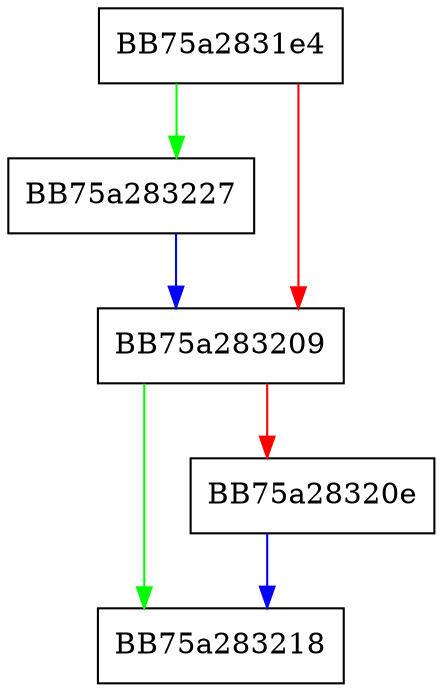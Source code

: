 digraph sqlite3ParserReset {
  node [shape="box"];
  graph [splines=ortho];
  BB75a2831e4 -> BB75a283227 [color="green"];
  BB75a2831e4 -> BB75a283209 [color="red"];
  BB75a283209 -> BB75a283218 [color="green"];
  BB75a283209 -> BB75a28320e [color="red"];
  BB75a28320e -> BB75a283218 [color="blue"];
  BB75a283227 -> BB75a283209 [color="blue"];
}